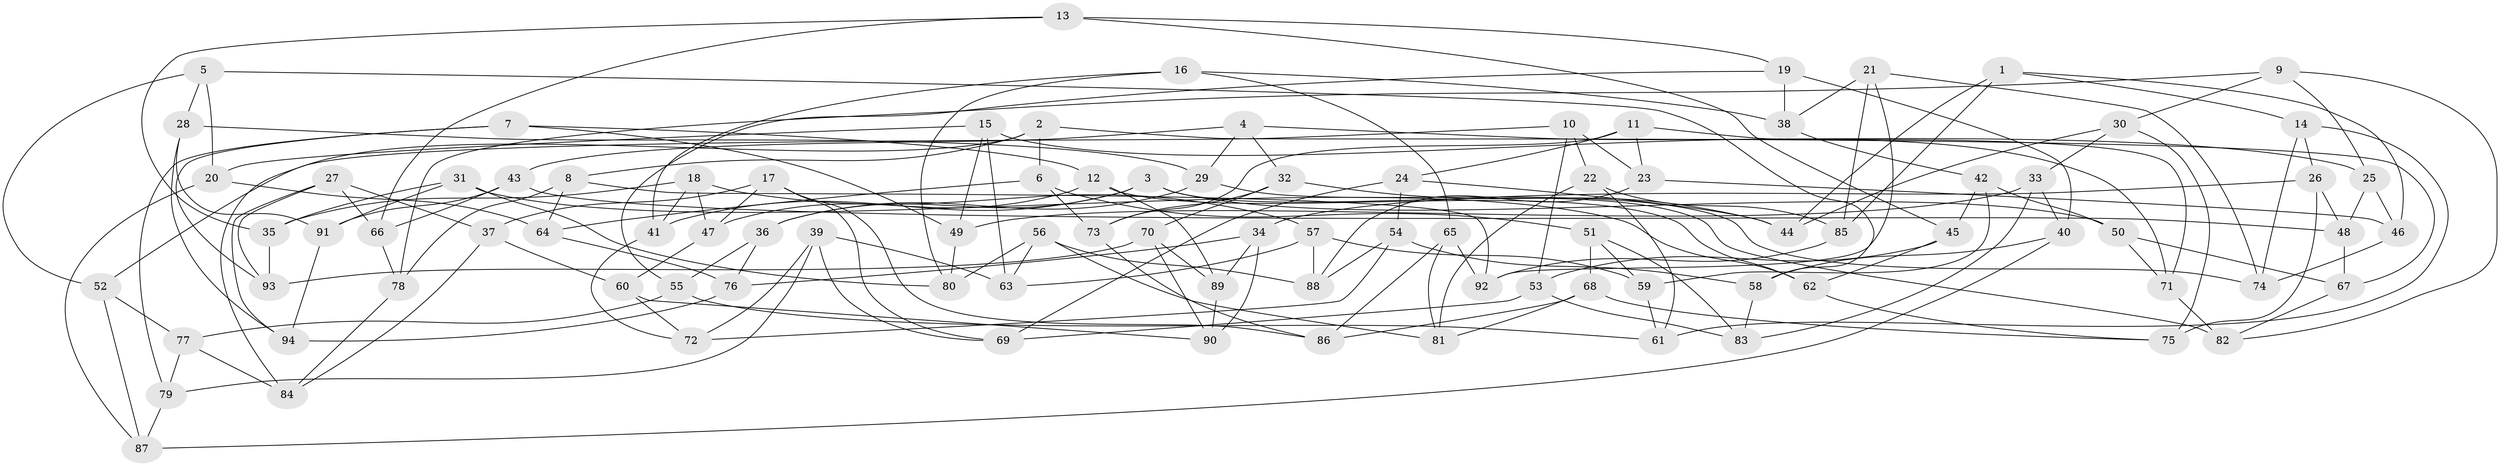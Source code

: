 // Generated by graph-tools (version 1.1) at 2025/50/03/09/25 03:50:48]
// undirected, 94 vertices, 188 edges
graph export_dot {
graph [start="1"]
  node [color=gray90,style=filled];
  1;
  2;
  3;
  4;
  5;
  6;
  7;
  8;
  9;
  10;
  11;
  12;
  13;
  14;
  15;
  16;
  17;
  18;
  19;
  20;
  21;
  22;
  23;
  24;
  25;
  26;
  27;
  28;
  29;
  30;
  31;
  32;
  33;
  34;
  35;
  36;
  37;
  38;
  39;
  40;
  41;
  42;
  43;
  44;
  45;
  46;
  47;
  48;
  49;
  50;
  51;
  52;
  53;
  54;
  55;
  56;
  57;
  58;
  59;
  60;
  61;
  62;
  63;
  64;
  65;
  66;
  67;
  68;
  69;
  70;
  71;
  72;
  73;
  74;
  75;
  76;
  77;
  78;
  79;
  80;
  81;
  82;
  83;
  84;
  85;
  86;
  87;
  88;
  89;
  90;
  91;
  92;
  93;
  94;
  1 -- 46;
  1 -- 44;
  1 -- 85;
  1 -- 14;
  2 -- 8;
  2 -- 84;
  2 -- 6;
  2 -- 67;
  3 -- 36;
  3 -- 82;
  3 -- 50;
  3 -- 41;
  4 -- 25;
  4 -- 29;
  4 -- 43;
  4 -- 32;
  5 -- 58;
  5 -- 20;
  5 -- 28;
  5 -- 52;
  6 -- 64;
  6 -- 73;
  6 -- 51;
  7 -- 79;
  7 -- 12;
  7 -- 93;
  7 -- 49;
  8 -- 78;
  8 -- 92;
  8 -- 64;
  9 -- 30;
  9 -- 78;
  9 -- 25;
  9 -- 82;
  10 -- 22;
  10 -- 23;
  10 -- 53;
  10 -- 52;
  11 -- 24;
  11 -- 71;
  11 -- 23;
  11 -- 73;
  12 -- 89;
  12 -- 62;
  12 -- 47;
  13 -- 45;
  13 -- 66;
  13 -- 35;
  13 -- 19;
  14 -- 74;
  14 -- 61;
  14 -- 26;
  15 -- 49;
  15 -- 20;
  15 -- 63;
  15 -- 71;
  16 -- 41;
  16 -- 80;
  16 -- 65;
  16 -- 38;
  17 -- 69;
  17 -- 37;
  17 -- 47;
  17 -- 86;
  18 -- 41;
  18 -- 57;
  18 -- 47;
  18 -- 35;
  19 -- 38;
  19 -- 40;
  19 -- 55;
  20 -- 64;
  20 -- 87;
  21 -- 74;
  21 -- 38;
  21 -- 92;
  21 -- 85;
  22 -- 81;
  22 -- 85;
  22 -- 61;
  23 -- 88;
  23 -- 46;
  24 -- 44;
  24 -- 54;
  24 -- 69;
  25 -- 46;
  25 -- 48;
  26 -- 75;
  26 -- 34;
  26 -- 48;
  27 -- 37;
  27 -- 93;
  27 -- 94;
  27 -- 66;
  28 -- 91;
  28 -- 94;
  28 -- 29;
  29 -- 74;
  29 -- 36;
  30 -- 75;
  30 -- 33;
  30 -- 44;
  31 -- 62;
  31 -- 91;
  31 -- 35;
  31 -- 80;
  32 -- 44;
  32 -- 73;
  32 -- 70;
  33 -- 49;
  33 -- 40;
  33 -- 83;
  34 -- 90;
  34 -- 89;
  34 -- 76;
  35 -- 93;
  36 -- 76;
  36 -- 55;
  37 -- 84;
  37 -- 60;
  38 -- 42;
  39 -- 79;
  39 -- 72;
  39 -- 63;
  39 -- 69;
  40 -- 87;
  40 -- 58;
  41 -- 72;
  42 -- 59;
  42 -- 45;
  42 -- 50;
  43 -- 66;
  43 -- 48;
  43 -- 91;
  45 -- 62;
  45 -- 53;
  46 -- 74;
  47 -- 60;
  48 -- 67;
  49 -- 80;
  50 -- 71;
  50 -- 67;
  51 -- 83;
  51 -- 59;
  51 -- 68;
  52 -- 87;
  52 -- 77;
  53 -- 83;
  53 -- 69;
  54 -- 58;
  54 -- 88;
  54 -- 72;
  55 -- 77;
  55 -- 61;
  56 -- 88;
  56 -- 80;
  56 -- 63;
  56 -- 81;
  57 -- 59;
  57 -- 88;
  57 -- 63;
  58 -- 83;
  59 -- 61;
  60 -- 90;
  60 -- 72;
  62 -- 75;
  64 -- 76;
  65 -- 86;
  65 -- 81;
  65 -- 92;
  66 -- 78;
  67 -- 82;
  68 -- 86;
  68 -- 81;
  68 -- 75;
  70 -- 93;
  70 -- 89;
  70 -- 90;
  71 -- 82;
  73 -- 86;
  76 -- 94;
  77 -- 79;
  77 -- 84;
  78 -- 84;
  79 -- 87;
  85 -- 92;
  89 -- 90;
  91 -- 94;
}
